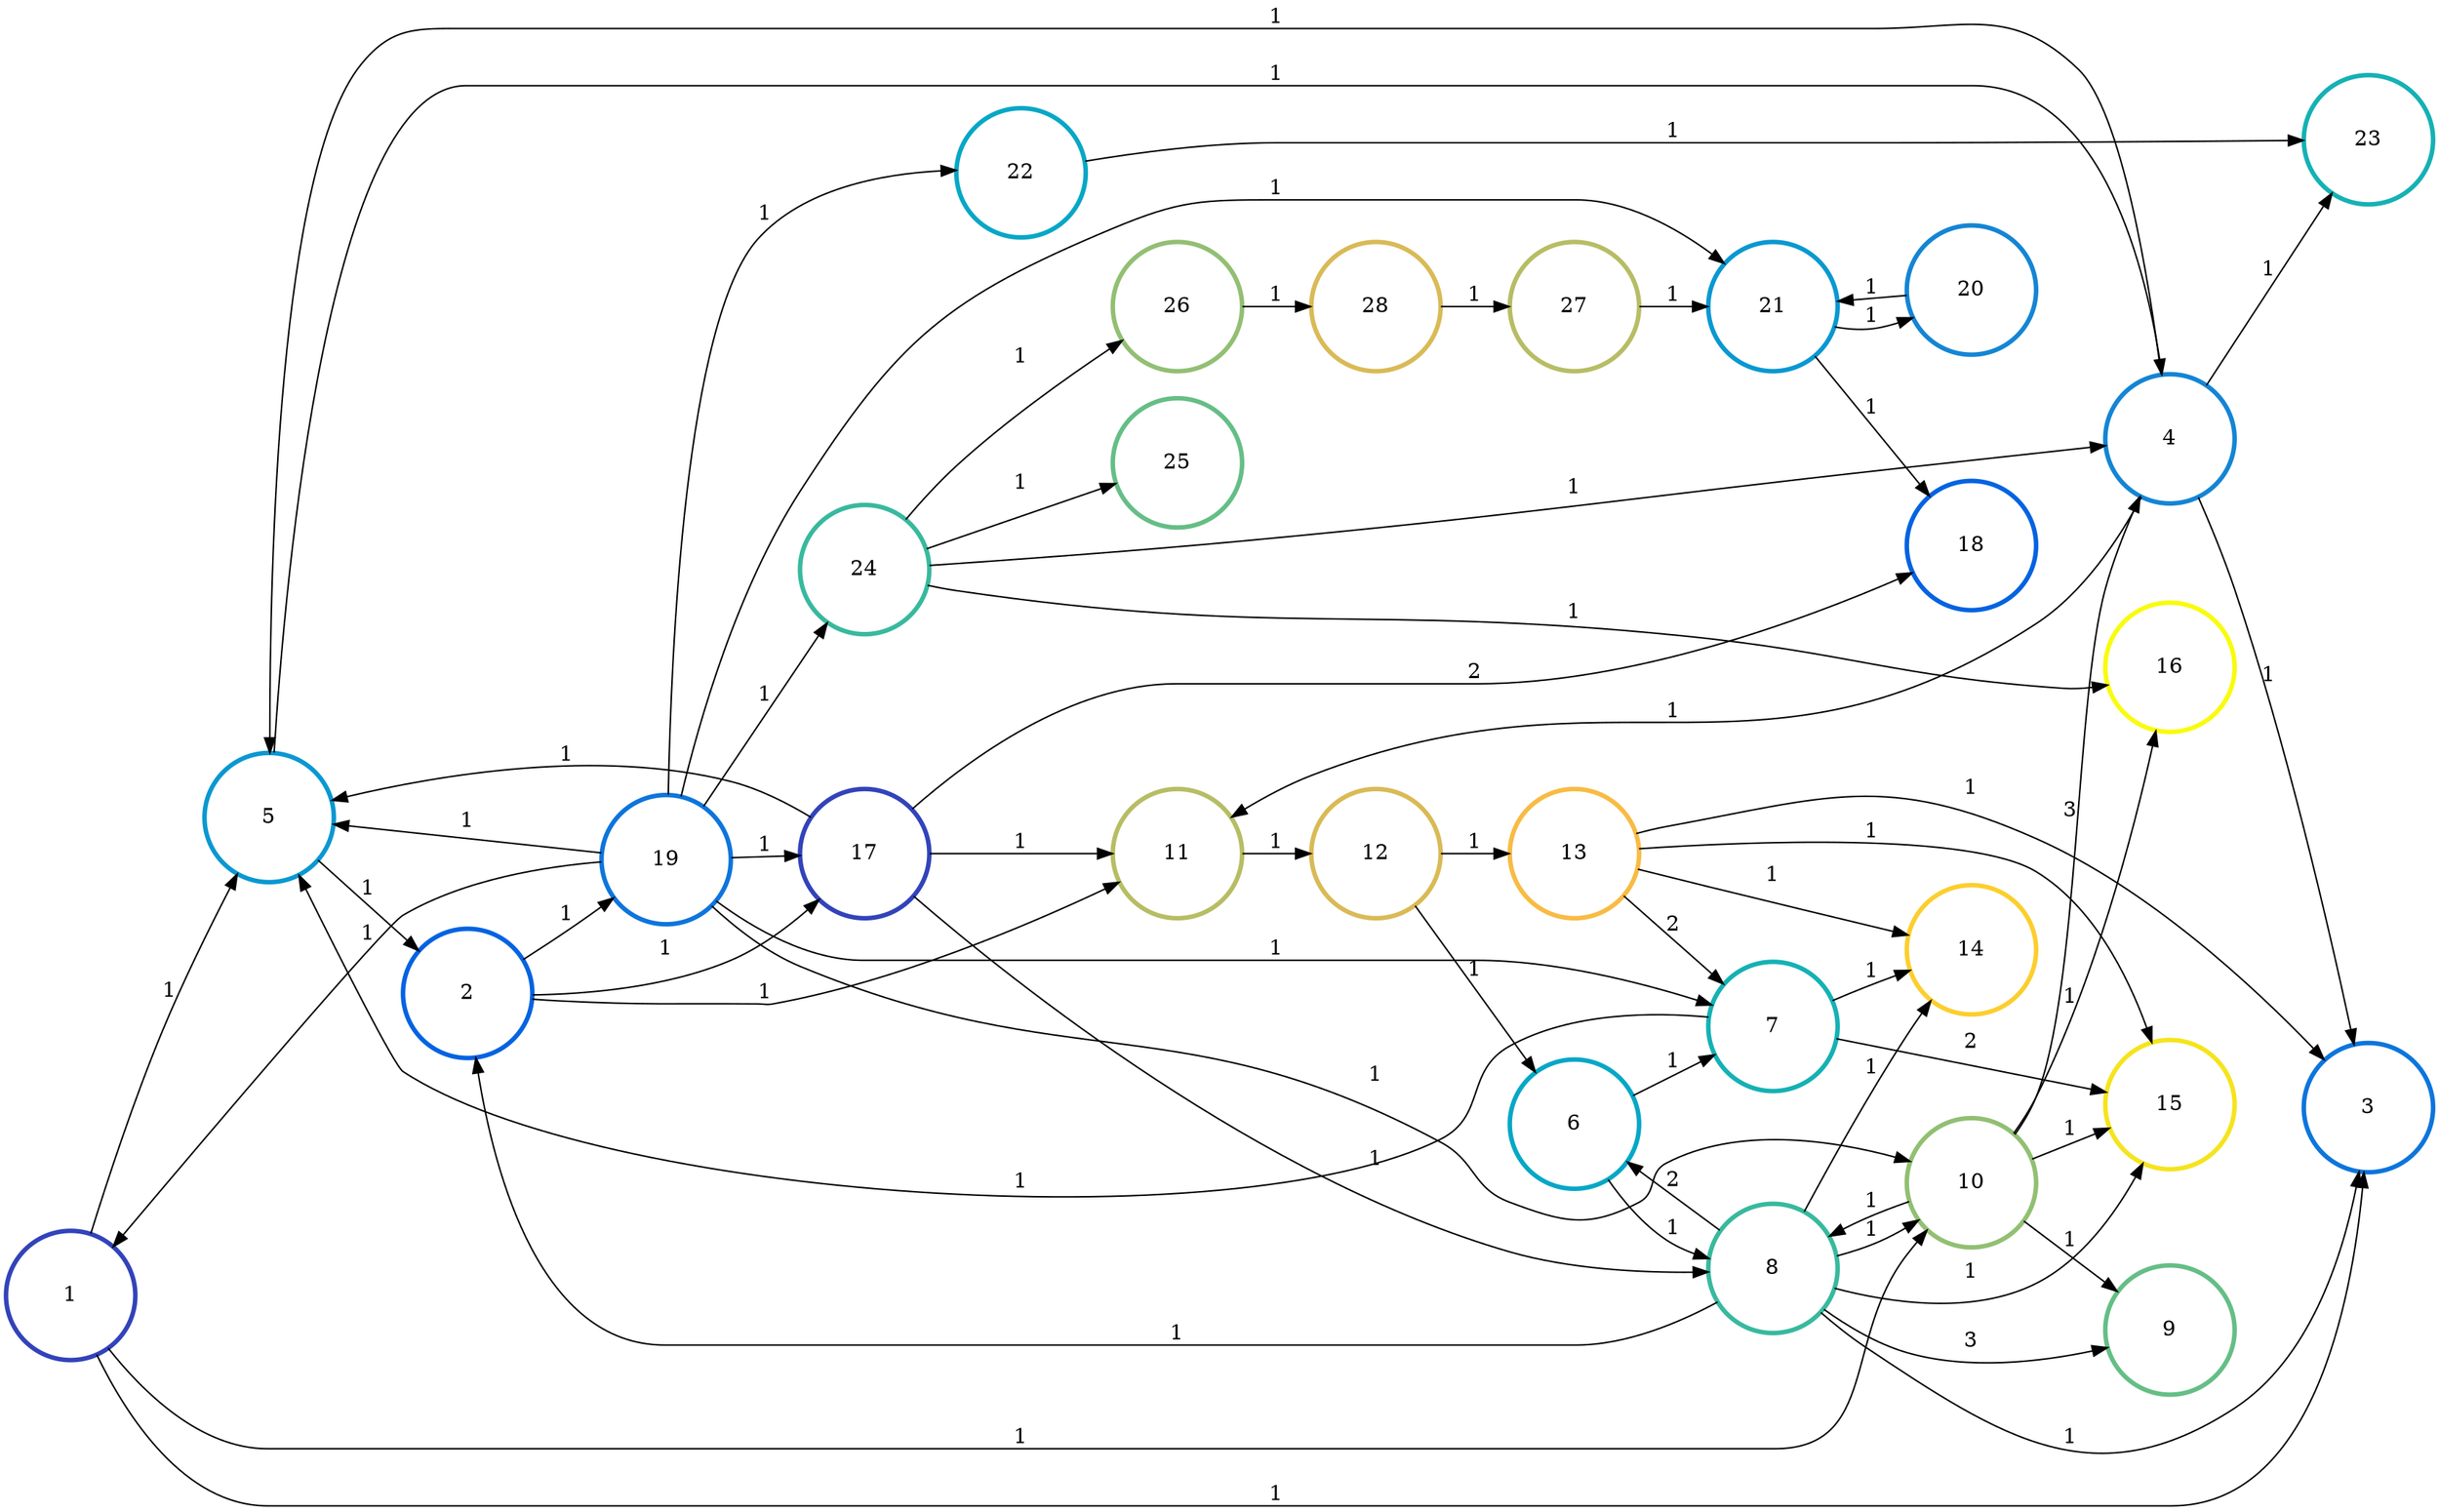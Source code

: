 digraph N {
	overlap="false"
	rankdir="LR"
	0 [label="1",width=1.2,height=1.2,style="",penwidth=3,color="#3243BA"]
	1 [label="2",width=1.2,height=1.2,style="",penwidth=3,color="#0363E1"]
	2 [label="3",width=1.2,height=1.2,style="",penwidth=3,color="#0D75DC"]
	3 [label="4",width=1.2,height=1.2,style="",penwidth=3,color="#1485D4"]
	4 [label="5",width=1.2,height=1.2,style="",penwidth=3,color="#0998D1"]
	5 [label="6",width=1.2,height=1.2,style="",penwidth=3,color="#06A7C6"]
	6 [label="7",width=1.2,height=1.2,style="",penwidth=3,color="#15B1B4"]
	7 [label="8",width=1.2,height=1.2,style="",penwidth=3,color="#38B99E"]
	8 [label="9",width=1.2,height=1.2,style="",penwidth=3,color="#65BE86"]
	9 [label="10",width=1.2,height=1.2,style="",penwidth=3,color="#92BF73"]
	10 [label="11",width=1.2,height=1.2,style="",penwidth=3,color="#B7BD64"]
	11 [label="12",width=1.2,height=1.2,style="",penwidth=3,color="#D9BA56"]
	12 [label="13",width=1.2,height=1.2,style="",penwidth=3,color="#F8BB44"]
	13 [label="14",width=1.2,height=1.2,style="",penwidth=3,color="#FCCE2E"]
	14 [label="15",width=1.2,height=1.2,style="",penwidth=3,color="#F5E41D"]
	15 [label="16",width=1.2,height=1.2,style="",penwidth=3,color="#F9FB0E"]
	16 [label="17",width=1.2,height=1.2,style="",penwidth=3,color="#3243BA"]
	17 [label="18",width=1.2,height=1.2,style="",penwidth=3,color="#0363E1"]
	18 [label="19",width=1.2,height=1.2,style="",penwidth=3,color="#0D75DC"]
	19 [label="20",width=1.2,height=1.2,style="",penwidth=3,color="#1485D4"]
	20 [label="21",width=1.2,height=1.2,style="",penwidth=3,color="#0998D1"]
	21 [label="22",width=1.2,height=1.2,style="",penwidth=3,color="#06A7C6"]
	22 [label="23",width=1.2,height=1.2,style="",penwidth=3,color="#15B1B4"]
	23 [label="24",width=1.2,height=1.2,style="",penwidth=3,color="#38B99E"]
	24 [label="25",width=1.2,height=1.2,style="",penwidth=3,color="#65BE86"]
	25 [label="26",width=1.2,height=1.2,style="",penwidth=3,color="#92BF73"]
	26 [label="27",width=1.2,height=1.2,style="",penwidth=3,color="#B7BD64"]
	27 [label="28",width=1.2,height=1.2,style="",penwidth=3,color="#D9BA56"]
	0 -> 2 [penwidth=1,color=black,label="1"]
	0 -> 4 [penwidth=1,color=black,label="1"]
	0 -> 9 [penwidth=1,color=black,label="1"]
	1 -> 10 [penwidth=1,color=black,label="1"]
	1 -> 16 [penwidth=1,color=black,label="1"]
	1 -> 18 [penwidth=1,color=black,label="1"]
	3 -> 2 [penwidth=1,color=black,label="1"]
	3 -> 4 [penwidth=1,color=black,label="1"]
	3 -> 10 [penwidth=1,color=black,label="1"]
	3 -> 22 [penwidth=1,color=black,label="1"]
	4 -> 1 [penwidth=1,color=black,label="1"]
	4 -> 3 [penwidth=1,color=black,label="1"]
	5 -> 6 [penwidth=1,color=black,label="1"]
	5 -> 7 [penwidth=1,color=black,label="1"]
	6 -> 4 [penwidth=1,color=black,label="1"]
	6 -> 13 [penwidth=1,color=black,label="1"]
	6 -> 14 [penwidth=1,color=black,label="2"]
	7 -> 1 [penwidth=1,color=black,label="1"]
	7 -> 2 [penwidth=1,color=black,label="1"]
	7 -> 5 [penwidth=1,color=black,label="2"]
	7 -> 8 [penwidth=1,color=black,label="3"]
	7 -> 9 [penwidth=1,color=black,label="1"]
	7 -> 13 [penwidth=1,color=black,label="1"]
	7 -> 14 [penwidth=1,color=black,label="1"]
	9 -> 3 [penwidth=1,color=black,label="3"]
	9 -> 7 [penwidth=1,color=black,label="1"]
	9 -> 8 [penwidth=1,color=black,label="1"]
	9 -> 14 [penwidth=1,color=black,label="1"]
	9 -> 15 [penwidth=1,color=black,label="1"]
	10 -> 11 [penwidth=1,color=black,label="1"]
	11 -> 5 [penwidth=1,color=black,label="1"]
	11 -> 12 [penwidth=1,color=black,label="1"]
	12 -> 2 [penwidth=1,color=black,label="1"]
	12 -> 6 [penwidth=1,color=black,label="2"]
	12 -> 13 [penwidth=1,color=black,label="1"]
	12 -> 14 [penwidth=1,color=black,label="1"]
	16 -> 4 [penwidth=1,color=black,label="1"]
	16 -> 7 [penwidth=1,color=black,label="1"]
	16 -> 10 [penwidth=1,color=black,label="1"]
	16 -> 17 [penwidth=1,color=black,label="2"]
	18 -> 0 [penwidth=1,color=black,label="1"]
	18 -> 4 [penwidth=1,color=black,label="1"]
	18 -> 6 [penwidth=1,color=black,label="1"]
	18 -> 9 [penwidth=1,color=black,label="1"]
	18 -> 16 [penwidth=1,color=black,label="1"]
	18 -> 20 [penwidth=1,color=black,label="1"]
	18 -> 21 [penwidth=1,color=black,label="1"]
	18 -> 23 [penwidth=1,color=black,label="1"]
	19 -> 20 [penwidth=1,color=black,label="1"]
	20 -> 17 [penwidth=1,color=black,label="1"]
	20 -> 19 [penwidth=1,color=black,label="1"]
	21 -> 22 [penwidth=1,color=black,label="1"]
	23 -> 3 [penwidth=1,color=black,label="1"]
	23 -> 15 [penwidth=1,color=black,label="1"]
	23 -> 24 [penwidth=1,color=black,label="1"]
	23 -> 25 [penwidth=1,color=black,label="1"]
	25 -> 27 [penwidth=1,color=black,label="1"]
	26 -> 20 [penwidth=1,color=black,label="1"]
	27 -> 26 [penwidth=1,color=black,label="1"]
}
